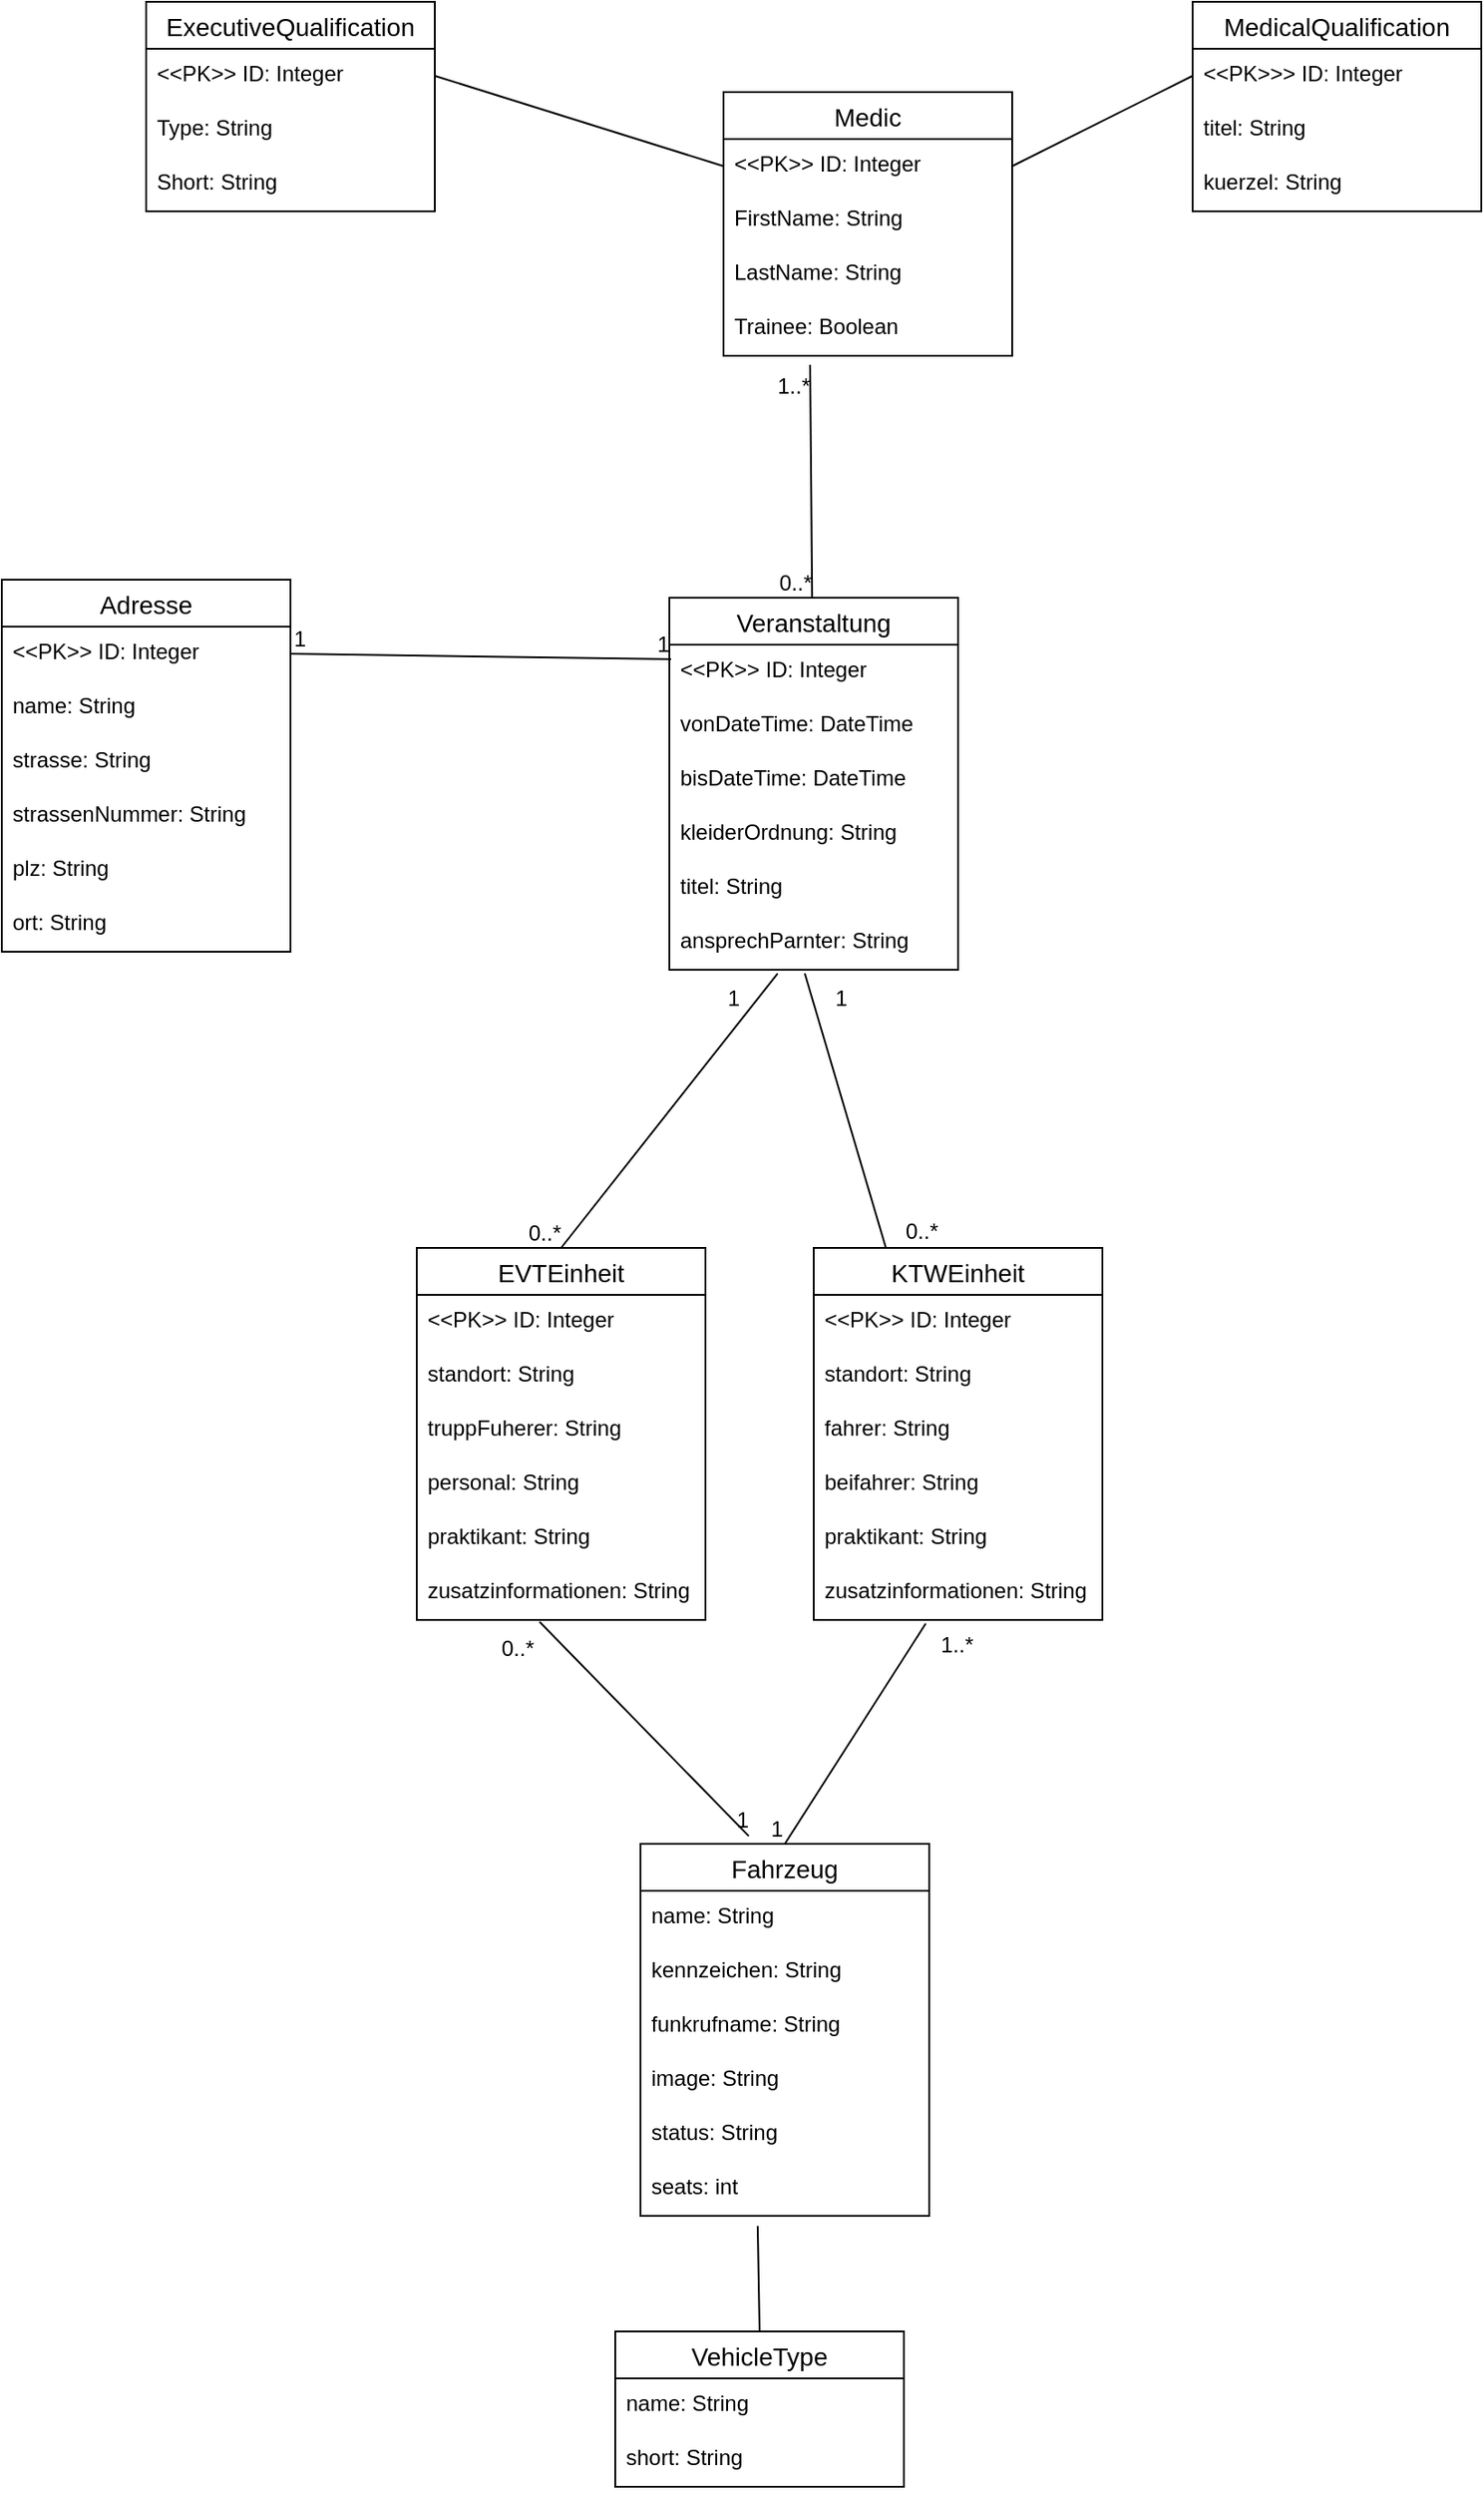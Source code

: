 <mxfile version="13.7.9" type="device"><diagram id="tGuYeZziYATghZfbvWQM" name="Page-1"><mxGraphModel dx="1851" dy="1761" grid="1" gridSize="10" guides="1" tooltips="1" connect="1" arrows="1" fold="1" page="1" pageScale="1" pageWidth="827" pageHeight="1169" math="0" shadow="0"><root><mxCell id="0"/><mxCell id="1" parent="0"/><mxCell id="sVJDVUgFXTYmmvbYq-d--7" value="Adresse" style="swimlane;fontStyle=0;childLayout=stackLayout;horizontal=1;startSize=26;horizontalStack=0;resizeParent=1;resizeParentMax=0;resizeLast=0;collapsible=1;marginBottom=0;align=center;fontSize=14;" parent="1" vertex="1"><mxGeometry x="-130" y="170" width="160" height="206" as="geometry"/></mxCell><mxCell id="sVJDVUgFXTYmmvbYq-d--8" value="&lt;&lt;PK&gt;&gt; ID: Integer" style="text;strokeColor=none;fillColor=none;spacingLeft=4;spacingRight=4;overflow=hidden;rotatable=0;points=[[0,0.5],[1,0.5]];portConstraint=eastwest;fontSize=12;" parent="sVJDVUgFXTYmmvbYq-d--7" vertex="1"><mxGeometry y="26" width="160" height="30" as="geometry"/></mxCell><mxCell id="sVJDVUgFXTYmmvbYq-d--9" value="name: String" style="text;strokeColor=none;fillColor=none;spacingLeft=4;spacingRight=4;overflow=hidden;rotatable=0;points=[[0,0.5],[1,0.5]];portConstraint=eastwest;fontSize=12;" parent="sVJDVUgFXTYmmvbYq-d--7" vertex="1"><mxGeometry y="56" width="160" height="30" as="geometry"/></mxCell><mxCell id="sVJDVUgFXTYmmvbYq-d--10" value="strasse: String" style="text;strokeColor=none;fillColor=none;spacingLeft=4;spacingRight=4;overflow=hidden;rotatable=0;points=[[0,0.5],[1,0.5]];portConstraint=eastwest;fontSize=12;" parent="sVJDVUgFXTYmmvbYq-d--7" vertex="1"><mxGeometry y="86" width="160" height="30" as="geometry"/></mxCell><mxCell id="sVJDVUgFXTYmmvbYq-d--11" value="strassenNummer: String" style="text;strokeColor=none;fillColor=none;spacingLeft=4;spacingRight=4;overflow=hidden;rotatable=0;points=[[0,0.5],[1,0.5]];portConstraint=eastwest;fontSize=12;" parent="sVJDVUgFXTYmmvbYq-d--7" vertex="1"><mxGeometry y="116" width="160" height="30" as="geometry"/></mxCell><mxCell id="sVJDVUgFXTYmmvbYq-d--12" value="plz: String" style="text;strokeColor=none;fillColor=none;spacingLeft=4;spacingRight=4;overflow=hidden;rotatable=0;points=[[0,0.5],[1,0.5]];portConstraint=eastwest;fontSize=12;" parent="sVJDVUgFXTYmmvbYq-d--7" vertex="1"><mxGeometry y="146" width="160" height="30" as="geometry"/></mxCell><mxCell id="sVJDVUgFXTYmmvbYq-d--13" value="ort: String" style="text;strokeColor=none;fillColor=none;spacingLeft=4;spacingRight=4;overflow=hidden;rotatable=0;points=[[0,0.5],[1,0.5]];portConstraint=eastwest;fontSize=12;" parent="sVJDVUgFXTYmmvbYq-d--7" vertex="1"><mxGeometry y="176" width="160" height="30" as="geometry"/></mxCell><mxCell id="sVJDVUgFXTYmmvbYq-d--15" value="" style="endArrow=none;html=1;rounded=0;exitX=1;exitY=0.5;exitDx=0;exitDy=0;entryX=0.006;entryY=0.267;entryDx=0;entryDy=0;entryPerimeter=0;" parent="1" source="sVJDVUgFXTYmmvbYq-d--8" target="sVJDVUgFXTYmmvbYq-d--2" edge="1"><mxGeometry relative="1" as="geometry"><mxPoint x="330" y="420" as="sourcePoint"/><mxPoint x="490" y="420" as="targetPoint"/></mxGeometry></mxCell><mxCell id="sVJDVUgFXTYmmvbYq-d--16" value="1" style="resizable=0;html=1;align=left;verticalAlign=bottom;" parent="sVJDVUgFXTYmmvbYq-d--15" connectable="0" vertex="1"><mxGeometry x="-1" relative="1" as="geometry"/></mxCell><mxCell id="sVJDVUgFXTYmmvbYq-d--17" value="1" style="resizable=0;html=1;align=right;verticalAlign=bottom;" parent="sVJDVUgFXTYmmvbYq-d--15" connectable="0" vertex="1"><mxGeometry x="1" relative="1" as="geometry"/></mxCell><mxCell id="sVJDVUgFXTYmmvbYq-d--1" value="Veranstaltung" style="swimlane;fontStyle=0;childLayout=stackLayout;horizontal=1;startSize=26;horizontalStack=0;resizeParent=1;resizeParentMax=0;resizeLast=0;collapsible=1;marginBottom=0;align=center;fontSize=14;" parent="1" vertex="1"><mxGeometry x="240" y="180" width="160" height="206" as="geometry"/></mxCell><mxCell id="sVJDVUgFXTYmmvbYq-d--2" value="&lt;&lt;PK&gt;&gt; ID: Integer" style="text;strokeColor=none;fillColor=none;spacingLeft=4;spacingRight=4;overflow=hidden;rotatable=0;points=[[0,0.5],[1,0.5]];portConstraint=eastwest;fontSize=12;" parent="sVJDVUgFXTYmmvbYq-d--1" vertex="1"><mxGeometry y="26" width="160" height="30" as="geometry"/></mxCell><mxCell id="sVJDVUgFXTYmmvbYq-d--3" value="vonDateTime: DateTime" style="text;strokeColor=none;fillColor=none;spacingLeft=4;spacingRight=4;overflow=hidden;rotatable=0;points=[[0,0.5],[1,0.5]];portConstraint=eastwest;fontSize=12;" parent="sVJDVUgFXTYmmvbYq-d--1" vertex="1"><mxGeometry y="56" width="160" height="30" as="geometry"/></mxCell><mxCell id="sVJDVUgFXTYmmvbYq-d--5" value="bisDateTime: DateTime&#10;" style="text;strokeColor=none;fillColor=none;spacingLeft=4;spacingRight=4;overflow=hidden;rotatable=0;points=[[0,0.5],[1,0.5]];portConstraint=eastwest;fontSize=12;" parent="sVJDVUgFXTYmmvbYq-d--1" vertex="1"><mxGeometry y="86" width="160" height="30" as="geometry"/></mxCell><mxCell id="sVJDVUgFXTYmmvbYq-d--18" value="kleiderOrdnung: String" style="text;strokeColor=none;fillColor=none;spacingLeft=4;spacingRight=4;overflow=hidden;rotatable=0;points=[[0,0.5],[1,0.5]];portConstraint=eastwest;fontSize=12;" parent="sVJDVUgFXTYmmvbYq-d--1" vertex="1"><mxGeometry y="116" width="160" height="30" as="geometry"/></mxCell><mxCell id="sVJDVUgFXTYmmvbYq-d--20" value="titel: String" style="text;strokeColor=none;fillColor=none;spacingLeft=4;spacingRight=4;overflow=hidden;rotatable=0;points=[[0,0.5],[1,0.5]];portConstraint=eastwest;fontSize=12;" parent="sVJDVUgFXTYmmvbYq-d--1" vertex="1"><mxGeometry y="146" width="160" height="30" as="geometry"/></mxCell><mxCell id="sVJDVUgFXTYmmvbYq-d--21" value="ansprechParnter: String" style="text;strokeColor=none;fillColor=none;spacingLeft=4;spacingRight=4;overflow=hidden;rotatable=0;points=[[0,0.5],[1,0.5]];portConstraint=eastwest;fontSize=12;" parent="sVJDVUgFXTYmmvbYq-d--1" vertex="1"><mxGeometry y="176" width="160" height="30" as="geometry"/></mxCell><mxCell id="sVJDVUgFXTYmmvbYq-d--61" value="" style="endArrow=none;html=1;rounded=0;entryX=0.375;entryY=-0.021;entryDx=0;entryDy=0;entryPerimeter=0;exitX=0.425;exitY=1.033;exitDx=0;exitDy=0;exitPerimeter=0;" parent="1" source="o42eJTuPSMZvOrRzFLY8-11" target="sVJDVUgFXTYmmvbYq-d--55" edge="1"><mxGeometry relative="1" as="geometry"><mxPoint x="-10" y="890" as="sourcePoint"/><mxPoint x="-2" y="750" as="targetPoint"/></mxGeometry></mxCell><mxCell id="sVJDVUgFXTYmmvbYq-d--62" value="0..*" style="resizable=0;html=1;align=left;verticalAlign=bottom;" parent="sVJDVUgFXTYmmvbYq-d--61" connectable="0" vertex="1"><mxGeometry x="-1" relative="1" as="geometry"><mxPoint x="-23.04" y="24" as="offset"/></mxGeometry></mxCell><mxCell id="sVJDVUgFXTYmmvbYq-d--63" value="1" style="resizable=0;html=1;align=right;verticalAlign=bottom;" parent="sVJDVUgFXTYmmvbYq-d--61" connectable="0" vertex="1"><mxGeometry x="1" relative="1" as="geometry"/></mxCell><mxCell id="sVJDVUgFXTYmmvbYq-d--78" value="" style="endArrow=none;html=1;rounded=0;exitX=0.3;exitY=1.167;exitDx=0;exitDy=0;exitPerimeter=0;" parent="1" source="x3YrRfECDMJ9BaBCfno1-10" target="sVJDVUgFXTYmmvbYq-d--1" edge="1"><mxGeometry relative="1" as="geometry"><mxPoint x="300" y="-10" as="sourcePoint"/><mxPoint x="380" y="230" as="targetPoint"/></mxGeometry></mxCell><mxCell id="sVJDVUgFXTYmmvbYq-d--79" value="1..*" style="resizable=0;html=1;align=left;verticalAlign=bottom;" parent="sVJDVUgFXTYmmvbYq-d--78" connectable="0" vertex="1"><mxGeometry x="-1" relative="1" as="geometry"><mxPoint x="-20" y="20" as="offset"/></mxGeometry></mxCell><mxCell id="sVJDVUgFXTYmmvbYq-d--80" value="0..*" style="resizable=0;html=1;align=right;verticalAlign=bottom;" parent="sVJDVUgFXTYmmvbYq-d--78" connectable="0" vertex="1"><mxGeometry x="1" relative="1" as="geometry"/></mxCell><mxCell id="sVJDVUgFXTYmmvbYq-d--51" value="EVTEinheit" style="swimlane;fontStyle=0;childLayout=stackLayout;horizontal=1;startSize=26;horizontalStack=0;resizeParent=1;resizeParentMax=0;resizeLast=0;collapsible=1;marginBottom=0;align=center;fontSize=14;" parent="1" vertex="1"><mxGeometry x="100" y="540" width="160" height="206" as="geometry"/></mxCell><mxCell id="sVJDVUgFXTYmmvbYq-d--52" value="&lt;&lt;PK&gt;&gt; ID: Integer" style="text;strokeColor=none;fillColor=none;spacingLeft=4;spacingRight=4;overflow=hidden;rotatable=0;points=[[0,0.5],[1,0.5]];portConstraint=eastwest;fontSize=12;" parent="sVJDVUgFXTYmmvbYq-d--51" vertex="1"><mxGeometry y="26" width="160" height="30" as="geometry"/></mxCell><mxCell id="sVJDVUgFXTYmmvbYq-d--54" value="standort: String" style="text;strokeColor=none;fillColor=none;spacingLeft=4;spacingRight=4;overflow=hidden;rotatable=0;points=[[0,0.5],[1,0.5]];portConstraint=eastwest;fontSize=12;" parent="sVJDVUgFXTYmmvbYq-d--51" vertex="1"><mxGeometry y="56" width="160" height="30" as="geometry"/></mxCell><mxCell id="sVJDVUgFXTYmmvbYq-d--85" value="truppFuherer: String" style="text;strokeColor=none;fillColor=none;spacingLeft=4;spacingRight=4;overflow=hidden;rotatable=0;points=[[0,0.5],[1,0.5]];portConstraint=eastwest;fontSize=12;" parent="sVJDVUgFXTYmmvbYq-d--51" vertex="1"><mxGeometry y="86" width="160" height="30" as="geometry"/></mxCell><mxCell id="sVJDVUgFXTYmmvbYq-d--86" value="personal: String" style="text;strokeColor=none;fillColor=none;spacingLeft=4;spacingRight=4;overflow=hidden;rotatable=0;points=[[0,0.5],[1,0.5]];portConstraint=eastwest;fontSize=12;" parent="sVJDVUgFXTYmmvbYq-d--51" vertex="1"><mxGeometry y="116" width="160" height="30" as="geometry"/></mxCell><mxCell id="sVJDVUgFXTYmmvbYq-d--87" value="praktikant: String" style="text;strokeColor=none;fillColor=none;spacingLeft=4;spacingRight=4;overflow=hidden;rotatable=0;points=[[0,0.5],[1,0.5]];portConstraint=eastwest;fontSize=12;" parent="sVJDVUgFXTYmmvbYq-d--51" vertex="1"><mxGeometry y="146" width="160" height="30" as="geometry"/></mxCell><mxCell id="o42eJTuPSMZvOrRzFLY8-11" value="zusatzinformationen: String" style="text;strokeColor=none;fillColor=none;spacingLeft=4;spacingRight=4;overflow=hidden;rotatable=0;points=[[0,0.5],[1,0.5]];portConstraint=eastwest;fontSize=12;" parent="sVJDVUgFXTYmmvbYq-d--51" vertex="1"><mxGeometry y="176" width="160" height="30" as="geometry"/></mxCell><mxCell id="sVJDVUgFXTYmmvbYq-d--82" value="" style="endArrow=none;html=1;rounded=0;entryX=0.375;entryY=1.067;entryDx=0;entryDy=0;entryPerimeter=0;exitX=0.5;exitY=0;exitDx=0;exitDy=0;" parent="1" source="sVJDVUgFXTYmmvbYq-d--51" target="sVJDVUgFXTYmmvbYq-d--21" edge="1"><mxGeometry relative="1" as="geometry"><mxPoint x="100" y="500" as="sourcePoint"/><mxPoint x="260" y="500" as="targetPoint"/></mxGeometry></mxCell><mxCell id="sVJDVUgFXTYmmvbYq-d--83" value="0..*" style="resizable=0;html=1;align=left;verticalAlign=bottom;" parent="sVJDVUgFXTYmmvbYq-d--82" connectable="0" vertex="1"><mxGeometry x="-1" relative="1" as="geometry"><mxPoint x="-20" as="offset"/></mxGeometry></mxCell><mxCell id="sVJDVUgFXTYmmvbYq-d--84" value="1" style="resizable=0;html=1;align=right;verticalAlign=bottom;" parent="sVJDVUgFXTYmmvbYq-d--82" connectable="0" vertex="1"><mxGeometry x="1" relative="1" as="geometry"><mxPoint x="-20.22" y="22.26" as="offset"/></mxGeometry></mxCell><mxCell id="o42eJTuPSMZvOrRzFLY8-1" value="KTWEinheit" style="swimlane;fontStyle=0;childLayout=stackLayout;horizontal=1;startSize=26;horizontalStack=0;resizeParent=1;resizeParentMax=0;resizeLast=0;collapsible=1;marginBottom=0;align=center;fontSize=14;" parent="1" vertex="1"><mxGeometry x="320" y="540" width="160" height="206" as="geometry"/></mxCell><mxCell id="o42eJTuPSMZvOrRzFLY8-2" value="&lt;&lt;PK&gt;&gt; ID: Integer" style="text;strokeColor=none;fillColor=none;spacingLeft=4;spacingRight=4;overflow=hidden;rotatable=0;points=[[0,0.5],[1,0.5]];portConstraint=eastwest;fontSize=12;" parent="o42eJTuPSMZvOrRzFLY8-1" vertex="1"><mxGeometry y="26" width="160" height="30" as="geometry"/></mxCell><mxCell id="o42eJTuPSMZvOrRzFLY8-3" value="standort: String" style="text;strokeColor=none;fillColor=none;spacingLeft=4;spacingRight=4;overflow=hidden;rotatable=0;points=[[0,0.5],[1,0.5]];portConstraint=eastwest;fontSize=12;" parent="o42eJTuPSMZvOrRzFLY8-1" vertex="1"><mxGeometry y="56" width="160" height="30" as="geometry"/></mxCell><mxCell id="o42eJTuPSMZvOrRzFLY8-4" value="fahrer: String" style="text;strokeColor=none;fillColor=none;spacingLeft=4;spacingRight=4;overflow=hidden;rotatable=0;points=[[0,0.5],[1,0.5]];portConstraint=eastwest;fontSize=12;" parent="o42eJTuPSMZvOrRzFLY8-1" vertex="1"><mxGeometry y="86" width="160" height="30" as="geometry"/></mxCell><mxCell id="o42eJTuPSMZvOrRzFLY8-6" value="beifahrer: String" style="text;strokeColor=none;fillColor=none;spacingLeft=4;spacingRight=4;overflow=hidden;rotatable=0;points=[[0,0.5],[1,0.5]];portConstraint=eastwest;fontSize=12;" parent="o42eJTuPSMZvOrRzFLY8-1" vertex="1"><mxGeometry y="116" width="160" height="30" as="geometry"/></mxCell><mxCell id="o42eJTuPSMZvOrRzFLY8-7" value="praktikant: String" style="text;strokeColor=none;fillColor=none;spacingLeft=4;spacingRight=4;overflow=hidden;rotatable=0;points=[[0,0.5],[1,0.5]];portConstraint=eastwest;fontSize=12;" parent="o42eJTuPSMZvOrRzFLY8-1" vertex="1"><mxGeometry y="146" width="160" height="30" as="geometry"/></mxCell><mxCell id="o42eJTuPSMZvOrRzFLY8-12" value="zusatzinformationen: String" style="text;strokeColor=none;fillColor=none;spacingLeft=4;spacingRight=4;overflow=hidden;rotatable=0;points=[[0,0.5],[1,0.5]];portConstraint=eastwest;fontSize=12;" parent="o42eJTuPSMZvOrRzFLY8-1" vertex="1"><mxGeometry y="176" width="160" height="30" as="geometry"/></mxCell><mxCell id="o42eJTuPSMZvOrRzFLY8-8" value="" style="endArrow=none;html=1;rounded=0;exitX=0.469;exitY=1.067;exitDx=0;exitDy=0;exitPerimeter=0;entryX=0.25;entryY=0;entryDx=0;entryDy=0;" parent="1" source="sVJDVUgFXTYmmvbYq-d--21" target="o42eJTuPSMZvOrRzFLY8-1" edge="1"><mxGeometry relative="1" as="geometry"><mxPoint x="330" y="530" as="sourcePoint"/><mxPoint x="490" y="530" as="targetPoint"/></mxGeometry></mxCell><mxCell id="o42eJTuPSMZvOrRzFLY8-9" value="1" style="resizable=0;html=1;align=left;verticalAlign=bottom;" parent="o42eJTuPSMZvOrRzFLY8-8" connectable="0" vertex="1"><mxGeometry x="-1" relative="1" as="geometry"><mxPoint x="14.96" y="21.99" as="offset"/></mxGeometry></mxCell><mxCell id="o42eJTuPSMZvOrRzFLY8-10" value="0..*" style="resizable=0;html=1;align=right;verticalAlign=bottom;" parent="o42eJTuPSMZvOrRzFLY8-8" connectable="0" vertex="1"><mxGeometry x="1" relative="1" as="geometry"><mxPoint x="29.86" as="offset"/></mxGeometry></mxCell><mxCell id="o42eJTuPSMZvOrRzFLY8-13" value="" style="endArrow=none;html=1;rounded=0;exitX=0.388;exitY=1.067;exitDx=0;exitDy=0;exitPerimeter=0;entryX=0.5;entryY=0;entryDx=0;entryDy=0;" parent="1" source="o42eJTuPSMZvOrRzFLY8-12" target="sVJDVUgFXTYmmvbYq-d--55" edge="1"><mxGeometry relative="1" as="geometry"><mxPoint x="330" y="730" as="sourcePoint"/><mxPoint x="490" y="730" as="targetPoint"/></mxGeometry></mxCell><mxCell id="o42eJTuPSMZvOrRzFLY8-14" value="1" style="resizable=0;html=1;align=right;verticalAlign=bottom;" parent="o42eJTuPSMZvOrRzFLY8-13" connectable="0" vertex="1"><mxGeometry x="1" relative="1" as="geometry"/></mxCell><mxCell id="o42eJTuPSMZvOrRzFLY8-15" value="1..*" style="text;html=1;align=center;verticalAlign=middle;resizable=0;points=[];autosize=1;" parent="1" vertex="1"><mxGeometry x="384" y="750" width="30" height="20" as="geometry"/></mxCell><mxCell id="sVJDVUgFXTYmmvbYq-d--55" value="Fahrzeug" style="swimlane;fontStyle=0;childLayout=stackLayout;horizontal=1;startSize=26;horizontalStack=0;resizeParent=1;resizeParentMax=0;resizeLast=0;collapsible=1;marginBottom=0;align=center;fontSize=14;" parent="1" vertex="1"><mxGeometry x="224" y="870" width="160" height="206" as="geometry"/></mxCell><mxCell id="sVJDVUgFXTYmmvbYq-d--58" value="name: String" style="text;strokeColor=none;fillColor=none;spacingLeft=4;spacingRight=4;overflow=hidden;rotatable=0;points=[[0,0.5],[1,0.5]];portConstraint=eastwest;fontSize=12;" parent="sVJDVUgFXTYmmvbYq-d--55" vertex="1"><mxGeometry y="26" width="160" height="30" as="geometry"/></mxCell><mxCell id="sVJDVUgFXTYmmvbYq-d--59" value="kennzeichen: String" style="text;strokeColor=none;fillColor=none;spacingLeft=4;spacingRight=4;overflow=hidden;rotatable=0;points=[[0,0.5],[1,0.5]];portConstraint=eastwest;fontSize=12;" parent="sVJDVUgFXTYmmvbYq-d--55" vertex="1"><mxGeometry y="56" width="160" height="30" as="geometry"/></mxCell><mxCell id="sVJDVUgFXTYmmvbYq-d--60" value="funkrufname: String" style="text;strokeColor=none;fillColor=none;spacingLeft=4;spacingRight=4;overflow=hidden;rotatable=0;points=[[0,0.5],[1,0.5]];portConstraint=eastwest;fontSize=12;" parent="sVJDVUgFXTYmmvbYq-d--55" vertex="1"><mxGeometry y="86" width="160" height="30" as="geometry"/></mxCell><mxCell id="o42eJTuPSMZvOrRzFLY8-16" value="image: String" style="text;strokeColor=none;fillColor=none;spacingLeft=4;spacingRight=4;overflow=hidden;rotatable=0;points=[[0,0.5],[1,0.5]];portConstraint=eastwest;fontSize=12;" parent="sVJDVUgFXTYmmvbYq-d--55" vertex="1"><mxGeometry y="116" width="160" height="30" as="geometry"/></mxCell><mxCell id="o42eJTuPSMZvOrRzFLY8-17" value="status: String" style="text;strokeColor=none;fillColor=none;spacingLeft=4;spacingRight=4;overflow=hidden;rotatable=0;points=[[0,0.5],[1,0.5]];portConstraint=eastwest;fontSize=12;" parent="sVJDVUgFXTYmmvbYq-d--55" vertex="1"><mxGeometry y="146" width="160" height="30" as="geometry"/></mxCell><mxCell id="gQ5ZRofHGAg37LTeZ24h-1" value="seats: int" style="text;strokeColor=none;fillColor=none;spacingLeft=4;spacingRight=4;overflow=hidden;rotatable=0;points=[[0,0.5],[1,0.5]];portConstraint=eastwest;fontSize=12;" vertex="1" parent="sVJDVUgFXTYmmvbYq-d--55"><mxGeometry y="176" width="160" height="30" as="geometry"/></mxCell><mxCell id="x3YrRfECDMJ9BaBCfno1-4" value="" style="endArrow=none;html=1;rounded=0;exitX=1;exitY=0.5;exitDx=0;exitDy=0;entryX=0;entryY=0.5;entryDx=0;entryDy=0;" parent="1" source="x3YrRfECDMJ9BaBCfno1-1" target="sVJDVUgFXTYmmvbYq-d--27" edge="1"><mxGeometry relative="1" as="geometry"><mxPoint x="340" y="160" as="sourcePoint"/><mxPoint x="500" y="160" as="targetPoint"/></mxGeometry></mxCell><mxCell id="x3YrRfECDMJ9BaBCfno1-9" value="" style="endArrow=none;html=1;rounded=0;exitX=1;exitY=0.5;exitDx=0;exitDy=0;entryX=0;entryY=0.5;entryDx=0;entryDy=0;" parent="1" source="x3YrRfECDMJ9BaBCfno1-6" target="x3YrRfECDMJ9BaBCfno1-1" edge="1"><mxGeometry relative="1" as="geometry"><mxPoint x="340" y="160" as="sourcePoint"/><mxPoint x="500" y="160" as="targetPoint"/></mxGeometry></mxCell><mxCell id="sVJDVUgFXTYmmvbYq-d--74" value="Medic" style="swimlane;fontStyle=0;childLayout=stackLayout;horizontal=1;startSize=26;horizontalStack=0;resizeParent=1;resizeParentMax=0;resizeLast=0;collapsible=1;marginBottom=0;align=center;fontSize=14;" parent="1" vertex="1"><mxGeometry x="270" y="-100" width="160" height="146" as="geometry"/></mxCell><mxCell id="x3YrRfECDMJ9BaBCfno1-1" value="&lt;&lt;PK&gt;&gt; ID: Integer" style="text;strokeColor=none;fillColor=none;spacingLeft=4;spacingRight=4;overflow=hidden;rotatable=0;points=[[0,0.5],[1,0.5]];portConstraint=eastwest;fontSize=12;" parent="sVJDVUgFXTYmmvbYq-d--74" vertex="1"><mxGeometry y="26" width="160" height="30" as="geometry"/></mxCell><mxCell id="x3YrRfECDMJ9BaBCfno1-2" value="FirstName: String" style="text;strokeColor=none;fillColor=none;spacingLeft=4;spacingRight=4;overflow=hidden;rotatable=0;points=[[0,0.5],[1,0.5]];portConstraint=eastwest;fontSize=12;" parent="sVJDVUgFXTYmmvbYq-d--74" vertex="1"><mxGeometry y="56" width="160" height="30" as="geometry"/></mxCell><mxCell id="x3YrRfECDMJ9BaBCfno1-3" value="LastName: String" style="text;strokeColor=none;fillColor=none;spacingLeft=4;spacingRight=4;overflow=hidden;rotatable=0;points=[[0,0.5],[1,0.5]];portConstraint=eastwest;fontSize=12;" parent="sVJDVUgFXTYmmvbYq-d--74" vertex="1"><mxGeometry y="86" width="160" height="30" as="geometry"/></mxCell><mxCell id="x3YrRfECDMJ9BaBCfno1-10" value="Trainee: Boolean" style="text;strokeColor=none;fillColor=none;spacingLeft=4;spacingRight=4;overflow=hidden;rotatable=0;points=[[0,0.5],[1,0.5]];portConstraint=eastwest;fontSize=12;" parent="sVJDVUgFXTYmmvbYq-d--74" vertex="1"><mxGeometry y="116" width="160" height="30" as="geometry"/></mxCell><mxCell id="sVJDVUgFXTYmmvbYq-d--26" value="MedicalQualification" style="swimlane;fontStyle=0;childLayout=stackLayout;horizontal=1;startSize=26;horizontalStack=0;resizeParent=1;resizeParentMax=0;resizeLast=0;collapsible=1;marginBottom=0;align=center;fontSize=14;" parent="1" vertex="1"><mxGeometry x="530" y="-150" width="160" height="116" as="geometry"/></mxCell><mxCell id="sVJDVUgFXTYmmvbYq-d--27" value="&lt;&lt;PK&gt;&gt;&gt; ID: Integer" style="text;strokeColor=none;fillColor=none;spacingLeft=4;spacingRight=4;overflow=hidden;rotatable=0;points=[[0,0.5],[1,0.5]];portConstraint=eastwest;fontSize=12;" parent="sVJDVUgFXTYmmvbYq-d--26" vertex="1"><mxGeometry y="26" width="160" height="30" as="geometry"/></mxCell><mxCell id="sVJDVUgFXTYmmvbYq-d--28" value="titel: String" style="text;strokeColor=none;fillColor=none;spacingLeft=4;spacingRight=4;overflow=hidden;rotatable=0;points=[[0,0.5],[1,0.5]];portConstraint=eastwest;fontSize=12;" parent="sVJDVUgFXTYmmvbYq-d--26" vertex="1"><mxGeometry y="56" width="160" height="30" as="geometry"/></mxCell><mxCell id="sVJDVUgFXTYmmvbYq-d--29" value="kuerzel: String" style="text;strokeColor=none;fillColor=none;spacingLeft=4;spacingRight=4;overflow=hidden;rotatable=0;points=[[0,0.5],[1,0.5]];portConstraint=eastwest;fontSize=12;" parent="sVJDVUgFXTYmmvbYq-d--26" vertex="1"><mxGeometry y="86" width="160" height="30" as="geometry"/></mxCell><mxCell id="x3YrRfECDMJ9BaBCfno1-5" value="ExecutiveQualification" style="swimlane;fontStyle=0;childLayout=stackLayout;horizontal=1;startSize=26;horizontalStack=0;resizeParent=1;resizeParentMax=0;resizeLast=0;collapsible=1;marginBottom=0;align=center;fontSize=14;" parent="1" vertex="1"><mxGeometry x="-50" y="-150" width="160" height="116" as="geometry"/></mxCell><mxCell id="x3YrRfECDMJ9BaBCfno1-6" value="&lt;&lt;PK&gt;&gt; ID: Integer" style="text;strokeColor=none;fillColor=none;spacingLeft=4;spacingRight=4;overflow=hidden;rotatable=0;points=[[0,0.5],[1,0.5]];portConstraint=eastwest;fontSize=12;" parent="x3YrRfECDMJ9BaBCfno1-5" vertex="1"><mxGeometry y="26" width="160" height="30" as="geometry"/></mxCell><mxCell id="x3YrRfECDMJ9BaBCfno1-7" value="Type: String" style="text;strokeColor=none;fillColor=none;spacingLeft=4;spacingRight=4;overflow=hidden;rotatable=0;points=[[0,0.5],[1,0.5]];portConstraint=eastwest;fontSize=12;" parent="x3YrRfECDMJ9BaBCfno1-5" vertex="1"><mxGeometry y="56" width="160" height="30" as="geometry"/></mxCell><mxCell id="x3YrRfECDMJ9BaBCfno1-8" value="Short: String" style="text;strokeColor=none;fillColor=none;spacingLeft=4;spacingRight=4;overflow=hidden;rotatable=0;points=[[0,0.5],[1,0.5]];portConstraint=eastwest;fontSize=12;" parent="x3YrRfECDMJ9BaBCfno1-5" vertex="1"><mxGeometry y="86" width="160" height="30" as="geometry"/></mxCell><mxCell id="K_631pglpvD3AUiQ8ww2-5" value="" style="endArrow=none;html=1;rounded=0;exitX=0.406;exitY=1.187;exitDx=0;exitDy=0;exitPerimeter=0;entryX=0.5;entryY=0;entryDx=0;entryDy=0;" parent="1" source="gQ5ZRofHGAg37LTeZ24h-1" target="K_631pglpvD3AUiQ8ww2-1" edge="1"><mxGeometry relative="1" as="geometry"><mxPoint x="340" y="1170" as="sourcePoint"/><mxPoint x="500" y="1170" as="targetPoint"/></mxGeometry></mxCell><mxCell id="K_631pglpvD3AUiQ8ww2-1" value="VehicleType" style="swimlane;fontStyle=0;childLayout=stackLayout;horizontal=1;startSize=26;horizontalStack=0;resizeParent=1;resizeParentMax=0;resizeLast=0;collapsible=1;marginBottom=0;align=center;fontSize=14;" parent="1" vertex="1"><mxGeometry x="210" y="1140" width="160" height="86" as="geometry"/></mxCell><mxCell id="K_631pglpvD3AUiQ8ww2-4" value="name: String" style="text;strokeColor=none;fillColor=none;spacingLeft=4;spacingRight=4;overflow=hidden;rotatable=0;points=[[0,0.5],[1,0.5]];portConstraint=eastwest;fontSize=12;" parent="K_631pglpvD3AUiQ8ww2-1" vertex="1"><mxGeometry y="26" width="160" height="30" as="geometry"/></mxCell><mxCell id="K_631pglpvD3AUiQ8ww2-6" value="short: String" style="text;strokeColor=none;fillColor=none;spacingLeft=4;spacingRight=4;overflow=hidden;rotatable=0;points=[[0,0.5],[1,0.5]];portConstraint=eastwest;fontSize=12;" parent="K_631pglpvD3AUiQ8ww2-1" vertex="1"><mxGeometry y="56" width="160" height="30" as="geometry"/></mxCell></root></mxGraphModel></diagram></mxfile>